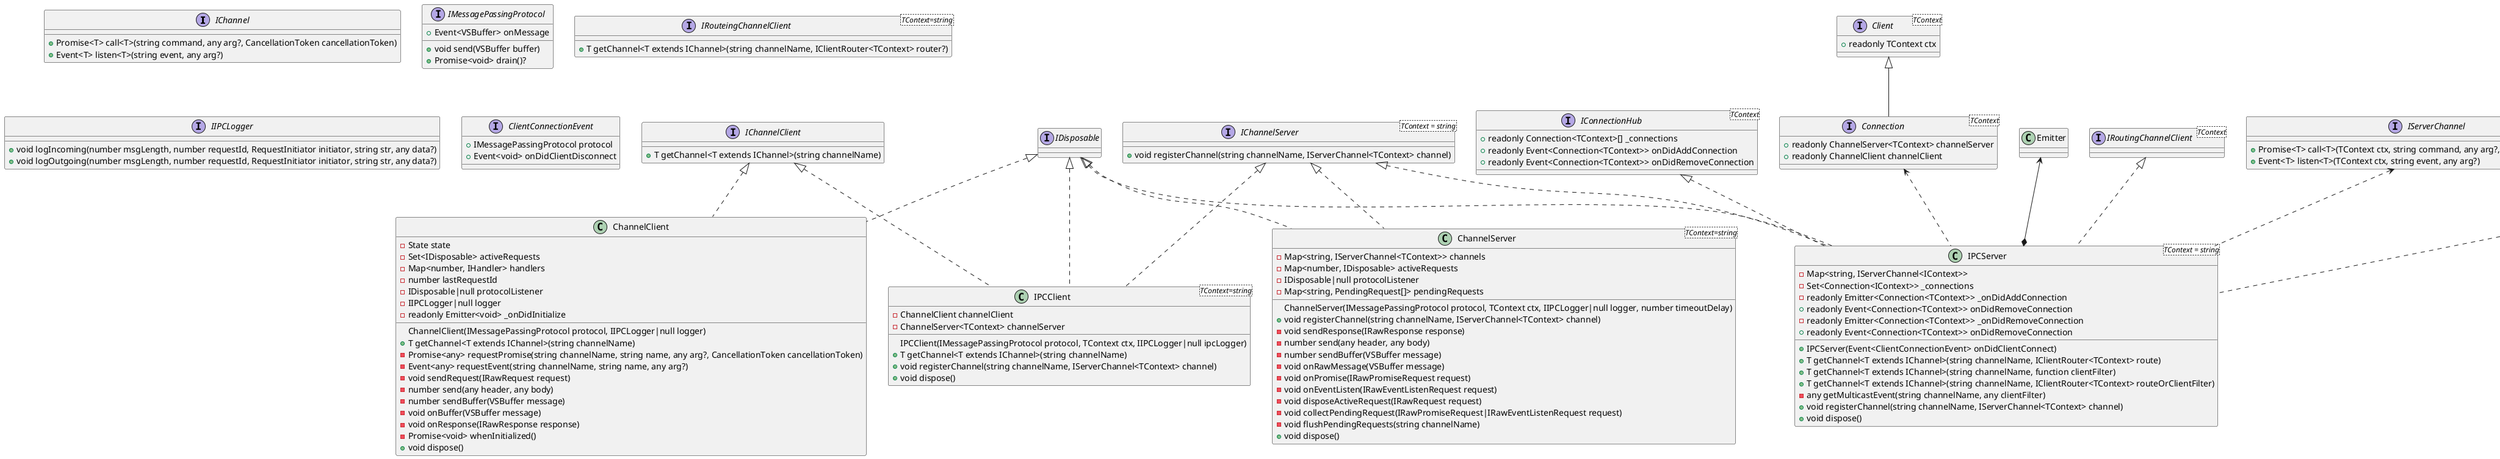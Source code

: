 @startuml IPC
    ' An `IChannel` is an abstraction over a collection of commands
    ' You can `call` several commands on a channel, each taking at
    ' most one single argument. A `call` always returns a promise
    ' with at most one single return value.
    interface IChannel{
        + Promise<T> call<T>(string command, any arg?, CancellationToken cancellationToken)
        + Event<T> listen<T>(string event, any arg?)
    }
    ' An `IChannelClient` has access to a collection of channels. You are able to get those channels, given their channel name.
    interface IChannelClient {
        + T getChannel<T extends IChannel>(string channelName)
    }
    ' counterpart：某人的counter part是指与他有相似职位的人；某物的counter part是指与它有相似功能的物
    ' An `IServerChannel` is the counter part to `IChannel`,on the server-side.
    interface IServerChannel<TContext=string>{
        + Promise<T> call<T>(TContext ctx, string command, any arg?, CancellationToken cancellationToken?)
        + Event<T> listen<T>(TContext ctx, string event, any arg?)
    }
    ' An `IChannelServer` hosts a collection of channels. You are able to register channels onto it, provided a channel name.
    interface IChannelServer<TContext = string> {
        + void registerChannel(string channelName, IServerChannel<TContext> channel)
    }
    interface IMessagePassingProtocol {
        + void send(VSBuffer buffer)
        + Promise<void> drain()?
        + Event<VSBuffer> onMessage
    }
    interface IClientRouter<TContext=string>{
        + Promise<Client<TContext>> routeCall(IConnectionHub<TContext> hub, string command, any arg?, CancellationToken cancellationToken?)
        + Promise<CLient<TContext>> routeEvent(IConnectionHub<TContext> hub, string event, any arg?)
    }
    ' Similar to the `IChannelClient`, you can get channels from this
    ' collection of channels. The difference being that in the
    ' `IRoutingChannelClient`, there are multiple clients providing
    ' the same channel. You'll need to pass in an `IClientRouter` in
    ' order to pick the right one
    interface IRouteingChannelClient<TContext=string> {
        + T getChannel<T extends IChannel>(string channelName, IClientRouter<TContext> router?)
    }
    interface IRoutingChannelClient<TContext> {}
    interface IConnectionHub<TContext> {
        + readonly Connection<TContext>[] _connections
        + readonly Event<Connection<TContext>> onDidAddConnection
        + readonly Event<Connection<TContext>> onDidRemoveConnection
    }
    interface IDisposable {}
    IChannelServer <|.. IPCServer
    IRoutingChannelClient <|.. IPCServer
    IConnectionHub <|.. IPCServer
    IDisposable <|.. IPCServer
    IServerChannel <.. IPCServer
    Connection <.. IPCServer
    Emitter <--* IPCServer
    IClientRouter <.. IPCServer
    ' An `IPCServer` is both a channel server and a routing channel client
    ' As the owner of a protocol, you should extend both this
    ' and the `IPCClient` classes to get IPC implementations for your protocol.
    class IPCServer<TContext = string> {
        - Map<string, IServerChannel<IContext>>
        - Set<Connection<IContext>> _connections
        - readonly Emitter<Connection<TContext>> _onDidAddConnection
        + readonly Event<Connection<TContext>> onDidRemoveConnection
        - readonly Emitter<Connection<TContext>> _onDidRemoveConnection
        + readonly Event<Connection<TContext>> onDidRemoveConnection
        + IPCServer(Event<ClientConnectionEvent> onDidClientConnect)
        + T getChannel<T extends IChannel>(string channelName, IClientRouter<TContext> route)
        + T getChannel<T extends IChannel>(string channelName, function clientFilter)
        + T getChannel<T extends IChannel>(string channelName, IClientRouter<TContext> routeOrClientFilter)
        - any getMulticastEvent(string channelName, any clientFilter)
        + void registerChannel(string channelName, IServerChannel<TContext> channel)
        + void dispose()
    }
    interface Client<TContext> {
        + readonly TContext ctx
    }
    ' An `IClientRouter` is responsible for routing calls to specific channels
    ' in scenarios in which there are multiple possible channels (each from a separate client) to pick from.
    interface IClientRouter<TContext=string> {
        + Promise<Client<TContext>> routeCall(IConnectionHub<TContext> hub, string command, any arg?, CancellationToken cancellationToken)
        + Promise<Client<TContext>> routeEvent(IConnectionHub<TContext> hub, string event, any arg?)
    }
    IChannelClient <|.. IPCClient
    IChannelServer <|.. IPCClient
    IDisposable <|.. IPCClient
    ' An `IPCClient` is both a channel client and a channel server.
    ' As the owner of a protocol, you should extend both this
    ' and the `IPCClient` classes to get IPC implementations
    ' for your protocol.
    class IPCClient<TContext=string> {
        - ChannelClient channelClient
        - ChannelServer<TContext> channelServer
        IPCClient(IMessagePassingProtocol protocol, TContext ctx, IIPCLogger|null ipcLogger)
        + T getChannel<T extends IChannel>(string channelName)
        + void registerChannel(string channelName, IServerChannel<TContext> channel)
        + void dispose()
    }
    interface IReader {
        + VSBuffer read(number bytes)
    }
    interface IWrite {
        + void write(VSBuffer buffer)
    }
    IReader <|.. BufferReader
    class BufferReader {
        - muber pos
        BufferReader(VSBuffer buffer)
        + VSBuffer read(number bytes)
    }
    IWrite <|.. BufferWrite
    class BufferWrite {
        - VSBuffer[] buffers
        + VSBuffer buffer()
        + void write(VSBuffer buffer)
    }
    IChannelServer <|.. ChannelServer
    IDisposable <|.. ChannelServer
    class ChannelServer<TContext=string> {
        - Map<string, IServerChannel<TContext>> channels
        - Map<number, IDisposable> activeRequests
        - IDisposable|null protocolListener
        - Map<string, PendingRequest[]> pendingRequests
        ChannelServer(IMessagePassingProtocol protocol, TContext ctx, IIPCLogger|null logger, number timeoutDelay)
        + void registerChannel(string channelName, IServerChannel<TContext> channel)
        - void sendResponse(IRawResponse response)
        - number send(any header, any body)
        - number sendBuffer(VSBuffer message)
        - void onRawMessage(VSBuffer message)
        - void onPromise(IRawPromiseRequest request)
        - void onEventListen(IRawEventListenRequest request)
        - void disposeActiveRequest(IRawRequest request)
        - void collectPendingRequest(IRawPromiseRequest|IRawEventListenRequest request)
        - void flushPendingRequests(string channelName)
        + void dispose()
    }
    interface IIPCLogger {
        + void logIncoming(number msgLength, number requestId, RequestInitiator initiator, string str, any data?)
        + void logOutgoing(number msgLength, number requestId, RequestInitiator initiator, string str, any data?)
    }
    IChannelClient <|.. ChannelClient
    IDisposable <|.. ChannelClient
    class ChannelClient {
        - State state
        - Set<IDisposable> activeRequests
        - Map<number, IHandler> handlers
        - number lastRequestId
        - IDisposable|null protocolListener
        - IIPCLogger|null logger
        - readonly Emitter<void> _onDidInitialize
        ChannelClient(IMessagePassingProtocol protocol, IIPCLogger|null logger)
        + T getChannel<T extends IChannel>(string channelName)
        - Promise<any> requestPromise(string channelName, string name, any arg?, CancellationToken cancellationToken)
        - Event<any> requestEvent(string channelName, string name, any arg?)
        - void sendRequest(IRawRequest request)
        - number send(any header, any body)
        - number sendBuffer(VSBuffer message)
        - void onBuffer(VSBuffer message)
        - void onResponse(IRawResponse response)
        - Promise<void> whenInitialized()
        + void dispose()
    }
    interface ClientConnectionEvent {
        + IMessagePassingProtocol protocol
        + Event<void> onDidClientDisconnect
    }
    Client <|-- Connection
    interface Connection<TContext> {
        + readonly ChannelServer<TContext> channelServer
        + readonly ChannelClient channelClient
    }

@enduml